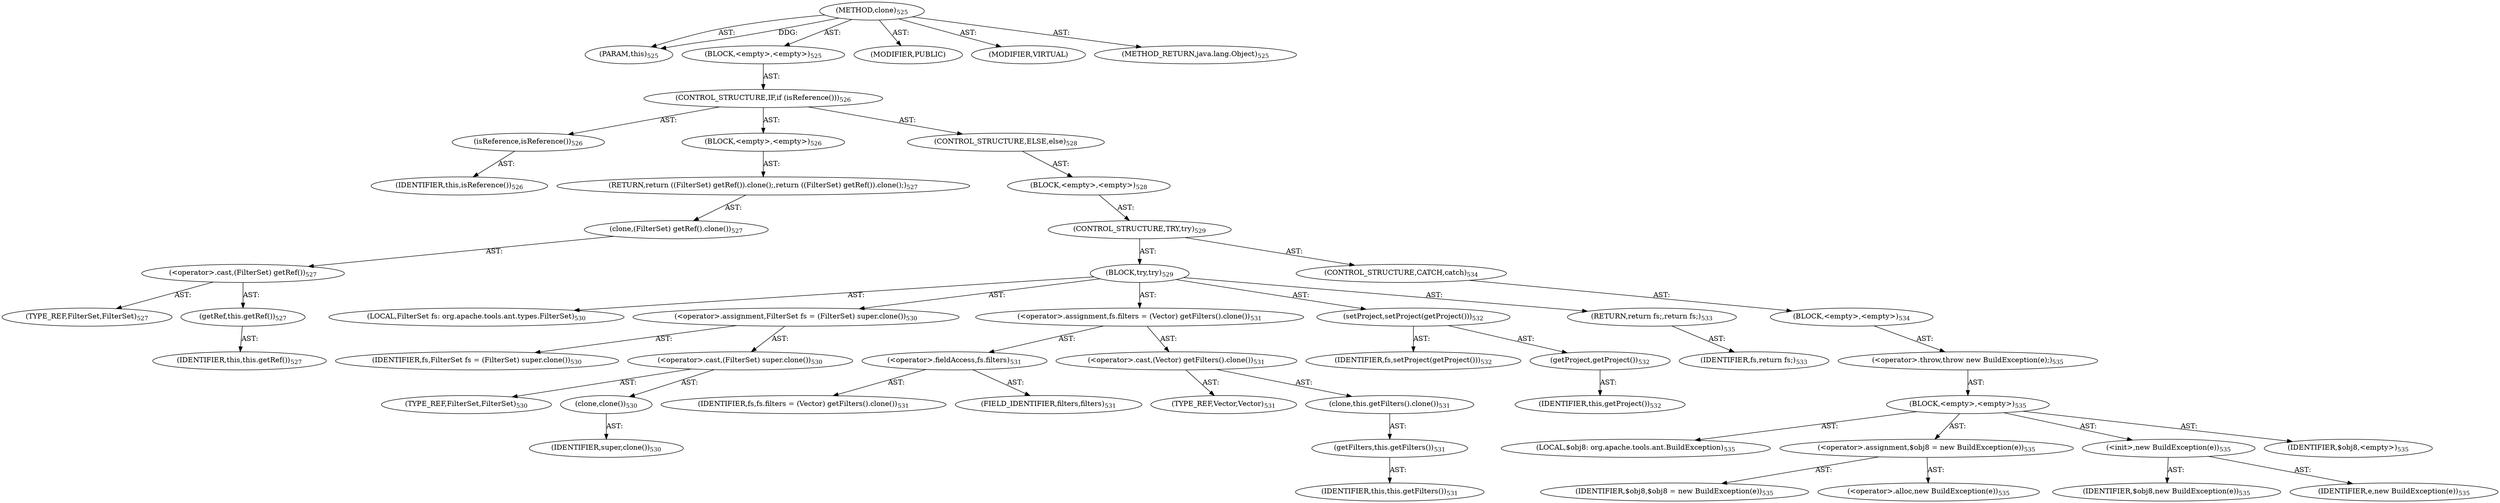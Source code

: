 digraph "clone" {  
"111669149722" [label = <(METHOD,clone)<SUB>525</SUB>> ]
"115964117014" [label = <(PARAM,this)<SUB>525</SUB>> ]
"25769803851" [label = <(BLOCK,&lt;empty&gt;,&lt;empty&gt;)<SUB>525</SUB>> ]
"47244640298" [label = <(CONTROL_STRUCTURE,IF,if (isReference()))<SUB>526</SUB>> ]
"30064771398" [label = <(isReference,isReference())<SUB>526</SUB>> ]
"68719476787" [label = <(IDENTIFIER,this,isReference())<SUB>526</SUB>> ]
"25769803852" [label = <(BLOCK,&lt;empty&gt;,&lt;empty&gt;)<SUB>526</SUB>> ]
"146028888081" [label = <(RETURN,return ((FilterSet) getRef()).clone();,return ((FilterSet) getRef()).clone();)<SUB>527</SUB>> ]
"30064771399" [label = <(clone,(FilterSet) getRef().clone())<SUB>527</SUB>> ]
"30064771400" [label = <(&lt;operator&gt;.cast,(FilterSet) getRef())<SUB>527</SUB>> ]
"180388626442" [label = <(TYPE_REF,FilterSet,FilterSet)<SUB>527</SUB>> ]
"30064771401" [label = <(getRef,this.getRef())<SUB>527</SUB>> ]
"68719476788" [label = <(IDENTIFIER,this,this.getRef())<SUB>527</SUB>> ]
"47244640299" [label = <(CONTROL_STRUCTURE,ELSE,else)<SUB>528</SUB>> ]
"25769803853" [label = <(BLOCK,&lt;empty&gt;,&lt;empty&gt;)<SUB>528</SUB>> ]
"47244640300" [label = <(CONTROL_STRUCTURE,TRY,try)<SUB>529</SUB>> ]
"25769803854" [label = <(BLOCK,try,try)<SUB>529</SUB>> ]
"94489280542" [label = <(LOCAL,FilterSet fs: org.apache.tools.ant.types.FilterSet)<SUB>530</SUB>> ]
"30064771402" [label = <(&lt;operator&gt;.assignment,FilterSet fs = (FilterSet) super.clone())<SUB>530</SUB>> ]
"68719477000" [label = <(IDENTIFIER,fs,FilterSet fs = (FilterSet) super.clone())<SUB>530</SUB>> ]
"30064771403" [label = <(&lt;operator&gt;.cast,(FilterSet) super.clone())<SUB>530</SUB>> ]
"180388626443" [label = <(TYPE_REF,FilterSet,FilterSet)<SUB>530</SUB>> ]
"30064771404" [label = <(clone,clone())<SUB>530</SUB>> ]
"68719477001" [label = <(IDENTIFIER,super,clone())<SUB>530</SUB>> ]
"30064771405" [label = <(&lt;operator&gt;.assignment,fs.filters = (Vector) getFilters().clone())<SUB>531</SUB>> ]
"30064771406" [label = <(&lt;operator&gt;.fieldAccess,fs.filters)<SUB>531</SUB>> ]
"68719477002" [label = <(IDENTIFIER,fs,fs.filters = (Vector) getFilters().clone())<SUB>531</SUB>> ]
"55834574902" [label = <(FIELD_IDENTIFIER,filters,filters)<SUB>531</SUB>> ]
"30064771407" [label = <(&lt;operator&gt;.cast,(Vector) getFilters().clone())<SUB>531</SUB>> ]
"180388626444" [label = <(TYPE_REF,Vector,Vector)<SUB>531</SUB>> ]
"30064771408" [label = <(clone,this.getFilters().clone())<SUB>531</SUB>> ]
"30064771409" [label = <(getFilters,this.getFilters())<SUB>531</SUB>> ]
"68719476789" [label = <(IDENTIFIER,this,this.getFilters())<SUB>531</SUB>> ]
"30064771410" [label = <(setProject,setProject(getProject()))<SUB>532</SUB>> ]
"68719477003" [label = <(IDENTIFIER,fs,setProject(getProject()))<SUB>532</SUB>> ]
"30064771411" [label = <(getProject,getProject())<SUB>532</SUB>> ]
"68719476790" [label = <(IDENTIFIER,this,getProject())<SUB>532</SUB>> ]
"146028888082" [label = <(RETURN,return fs;,return fs;)<SUB>533</SUB>> ]
"68719477004" [label = <(IDENTIFIER,fs,return fs;)<SUB>533</SUB>> ]
"47244640301" [label = <(CONTROL_STRUCTURE,CATCH,catch)<SUB>534</SUB>> ]
"25769803855" [label = <(BLOCK,&lt;empty&gt;,&lt;empty&gt;)<SUB>534</SUB>> ]
"30064771412" [label = <(&lt;operator&gt;.throw,throw new BuildException(e);)<SUB>535</SUB>> ]
"25769803856" [label = <(BLOCK,&lt;empty&gt;,&lt;empty&gt;)<SUB>535</SUB>> ]
"94489280543" [label = <(LOCAL,$obj8: org.apache.tools.ant.BuildException)<SUB>535</SUB>> ]
"30064771413" [label = <(&lt;operator&gt;.assignment,$obj8 = new BuildException(e))<SUB>535</SUB>> ]
"68719477005" [label = <(IDENTIFIER,$obj8,$obj8 = new BuildException(e))<SUB>535</SUB>> ]
"30064771414" [label = <(&lt;operator&gt;.alloc,new BuildException(e))<SUB>535</SUB>> ]
"30064771415" [label = <(&lt;init&gt;,new BuildException(e))<SUB>535</SUB>> ]
"68719477006" [label = <(IDENTIFIER,$obj8,new BuildException(e))<SUB>535</SUB>> ]
"68719477007" [label = <(IDENTIFIER,e,new BuildException(e))<SUB>535</SUB>> ]
"68719477008" [label = <(IDENTIFIER,$obj8,&lt;empty&gt;)<SUB>535</SUB>> ]
"133143986239" [label = <(MODIFIER,PUBLIC)> ]
"133143986240" [label = <(MODIFIER,VIRTUAL)> ]
"128849018906" [label = <(METHOD_RETURN,java.lang.Object)<SUB>525</SUB>> ]
  "111669149722" -> "115964117014"  [ label = "AST: "] 
  "111669149722" -> "25769803851"  [ label = "AST: "] 
  "111669149722" -> "133143986239"  [ label = "AST: "] 
  "111669149722" -> "133143986240"  [ label = "AST: "] 
  "111669149722" -> "128849018906"  [ label = "AST: "] 
  "25769803851" -> "47244640298"  [ label = "AST: "] 
  "47244640298" -> "30064771398"  [ label = "AST: "] 
  "47244640298" -> "25769803852"  [ label = "AST: "] 
  "47244640298" -> "47244640299"  [ label = "AST: "] 
  "30064771398" -> "68719476787"  [ label = "AST: "] 
  "25769803852" -> "146028888081"  [ label = "AST: "] 
  "146028888081" -> "30064771399"  [ label = "AST: "] 
  "30064771399" -> "30064771400"  [ label = "AST: "] 
  "30064771400" -> "180388626442"  [ label = "AST: "] 
  "30064771400" -> "30064771401"  [ label = "AST: "] 
  "30064771401" -> "68719476788"  [ label = "AST: "] 
  "47244640299" -> "25769803853"  [ label = "AST: "] 
  "25769803853" -> "47244640300"  [ label = "AST: "] 
  "47244640300" -> "25769803854"  [ label = "AST: "] 
  "47244640300" -> "47244640301"  [ label = "AST: "] 
  "25769803854" -> "94489280542"  [ label = "AST: "] 
  "25769803854" -> "30064771402"  [ label = "AST: "] 
  "25769803854" -> "30064771405"  [ label = "AST: "] 
  "25769803854" -> "30064771410"  [ label = "AST: "] 
  "25769803854" -> "146028888082"  [ label = "AST: "] 
  "30064771402" -> "68719477000"  [ label = "AST: "] 
  "30064771402" -> "30064771403"  [ label = "AST: "] 
  "30064771403" -> "180388626443"  [ label = "AST: "] 
  "30064771403" -> "30064771404"  [ label = "AST: "] 
  "30064771404" -> "68719477001"  [ label = "AST: "] 
  "30064771405" -> "30064771406"  [ label = "AST: "] 
  "30064771405" -> "30064771407"  [ label = "AST: "] 
  "30064771406" -> "68719477002"  [ label = "AST: "] 
  "30064771406" -> "55834574902"  [ label = "AST: "] 
  "30064771407" -> "180388626444"  [ label = "AST: "] 
  "30064771407" -> "30064771408"  [ label = "AST: "] 
  "30064771408" -> "30064771409"  [ label = "AST: "] 
  "30064771409" -> "68719476789"  [ label = "AST: "] 
  "30064771410" -> "68719477003"  [ label = "AST: "] 
  "30064771410" -> "30064771411"  [ label = "AST: "] 
  "30064771411" -> "68719476790"  [ label = "AST: "] 
  "146028888082" -> "68719477004"  [ label = "AST: "] 
  "47244640301" -> "25769803855"  [ label = "AST: "] 
  "25769803855" -> "30064771412"  [ label = "AST: "] 
  "30064771412" -> "25769803856"  [ label = "AST: "] 
  "25769803856" -> "94489280543"  [ label = "AST: "] 
  "25769803856" -> "30064771413"  [ label = "AST: "] 
  "25769803856" -> "30064771415"  [ label = "AST: "] 
  "25769803856" -> "68719477008"  [ label = "AST: "] 
  "30064771413" -> "68719477005"  [ label = "AST: "] 
  "30064771413" -> "30064771414"  [ label = "AST: "] 
  "30064771415" -> "68719477006"  [ label = "AST: "] 
  "30064771415" -> "68719477007"  [ label = "AST: "] 
  "111669149722" -> "115964117014"  [ label = "DDG: "] 
}

